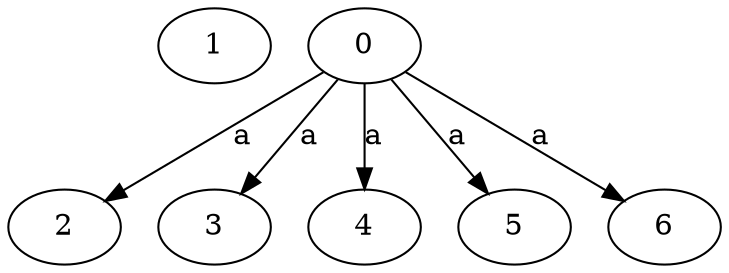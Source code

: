 strict digraph  {
1;
2;
0;
3;
4;
5;
6;
0 -> 2  [label=a];
0 -> 3  [label=a];
0 -> 4  [label=a];
0 -> 5  [label=a];
0 -> 6  [label=a];
}
